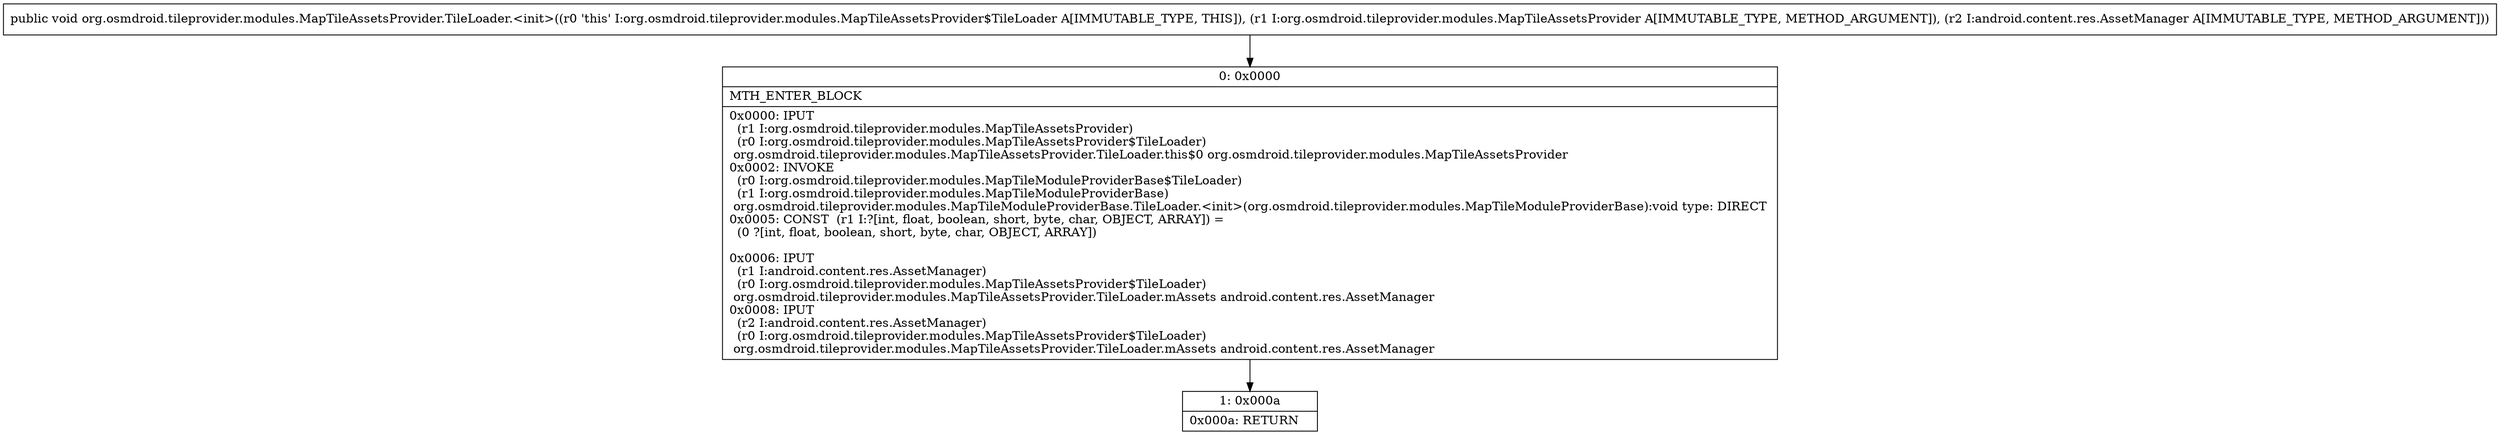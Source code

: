 digraph "CFG fororg.osmdroid.tileprovider.modules.MapTileAssetsProvider.TileLoader.\<init\>(Lorg\/osmdroid\/tileprovider\/modules\/MapTileAssetsProvider;Landroid\/content\/res\/AssetManager;)V" {
Node_0 [shape=record,label="{0\:\ 0x0000|MTH_ENTER_BLOCK\l|0x0000: IPUT  \l  (r1 I:org.osmdroid.tileprovider.modules.MapTileAssetsProvider)\l  (r0 I:org.osmdroid.tileprovider.modules.MapTileAssetsProvider$TileLoader)\l org.osmdroid.tileprovider.modules.MapTileAssetsProvider.TileLoader.this$0 org.osmdroid.tileprovider.modules.MapTileAssetsProvider \l0x0002: INVOKE  \l  (r0 I:org.osmdroid.tileprovider.modules.MapTileModuleProviderBase$TileLoader)\l  (r1 I:org.osmdroid.tileprovider.modules.MapTileModuleProviderBase)\l org.osmdroid.tileprovider.modules.MapTileModuleProviderBase.TileLoader.\<init\>(org.osmdroid.tileprovider.modules.MapTileModuleProviderBase):void type: DIRECT \l0x0005: CONST  (r1 I:?[int, float, boolean, short, byte, char, OBJECT, ARRAY]) = \l  (0 ?[int, float, boolean, short, byte, char, OBJECT, ARRAY])\l \l0x0006: IPUT  \l  (r1 I:android.content.res.AssetManager)\l  (r0 I:org.osmdroid.tileprovider.modules.MapTileAssetsProvider$TileLoader)\l org.osmdroid.tileprovider.modules.MapTileAssetsProvider.TileLoader.mAssets android.content.res.AssetManager \l0x0008: IPUT  \l  (r2 I:android.content.res.AssetManager)\l  (r0 I:org.osmdroid.tileprovider.modules.MapTileAssetsProvider$TileLoader)\l org.osmdroid.tileprovider.modules.MapTileAssetsProvider.TileLoader.mAssets android.content.res.AssetManager \l}"];
Node_1 [shape=record,label="{1\:\ 0x000a|0x000a: RETURN   \l}"];
MethodNode[shape=record,label="{public void org.osmdroid.tileprovider.modules.MapTileAssetsProvider.TileLoader.\<init\>((r0 'this' I:org.osmdroid.tileprovider.modules.MapTileAssetsProvider$TileLoader A[IMMUTABLE_TYPE, THIS]), (r1 I:org.osmdroid.tileprovider.modules.MapTileAssetsProvider A[IMMUTABLE_TYPE, METHOD_ARGUMENT]), (r2 I:android.content.res.AssetManager A[IMMUTABLE_TYPE, METHOD_ARGUMENT])) }"];
MethodNode -> Node_0;
Node_0 -> Node_1;
}

